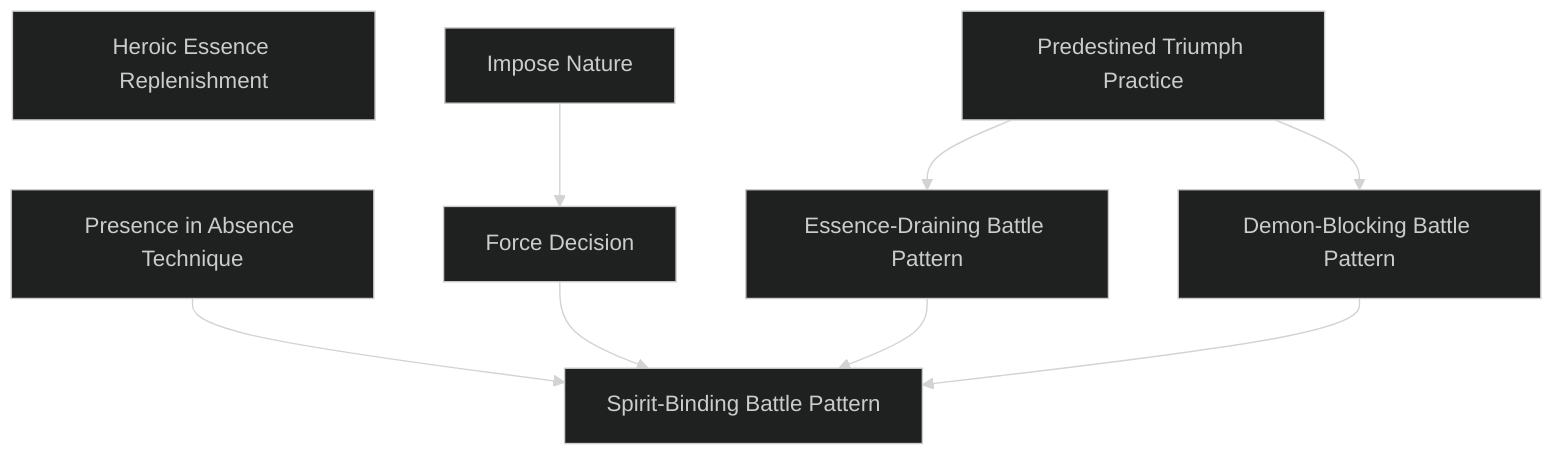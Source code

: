 ---
config:
  theme: dark
---
flowchart TD

    heroic_essence_replenishment[Heroic Essence Replenishment]
    click heroic_essence_replenishment callback "
        Heroic Essence Replenishment<br>
        <br>
        Cost: None<br>
        Duration: Permanent<br>
        Type: Special<br>
        Minimum Presence: 1<br>
        Minimum Essence: 2<br>
        Prerequisite Charms: None<br>
        <br>
        In her moments of greatest accomplishment, the
        force of an exultant Sidereal's will allows her to siphon
        Essence from the world. This Charm draws on her ability
        to single-handedly remake the world in the shape she
        favors and dominate those hostile to herself and her
        cause. Immediately after a successful roll using Valor or
        immediately after a Presence roll that bent an enemy to
        her will, the Exalt regains twice her Valor in motes of
        Essence, up to her normal maximum. There is no cost to
        use this Charm's effects — learning this Charm simply
        enhances the Exalt's capabilities.
        "

    presence_in_absence_technique[Presence in Absence Technique]
    click presence_in_absence_technique callback "
        Presence in Absence Technique<br>
        <br>
        Cost: 5 motes<br>
        Duration: Instant<br>
        Type: Simple<br>
        Minimum Presence: 2<br>
        Minimum Essence: 1<br>
        Prerequisite Charms: None<br>
        <br>
        The character impresses the fervent force of his
        personality on another person's future. When next the
        target finds himself in a specified circumstance, the
        Sidereal can use Performance, Presence or Socialize as if
        the Exalt were there. His player makes a single Ability
        roll, which Charms cannot augment. This uses the target's
        actions as a medium but does not change those actions —
        rather, it gives them an unexpected emotional resonance
        and unusual connotations. For example, the target could
        enter the court of a king of thieves and discover that her
        actions inadvertently comprise a Presence roll to con-
        vince that court that she must die. Using this Charm
        voids any previous Presence in Absence Technique effects
        on the target. The Sidereals cannot annotate a
        single person's destiny with dozens of future rolls.
        "

    impose_nature[Impose Nature]
    click impose_nature callback "
        Impose Nature<br>
        <br>
        Cost: 3 motes
        Duration: Indefinite
        Type: Simple
        Minimum Presence: 4
        Minimum Essence: 2
        Prerequisite Charms: None
        The character blesses a single creature with her
        personal sign, making a ghostly imprint of the character's
        Caste Mark on the target's left palm. The target gains the
        Sidereal's Nature in addition to his own. Both Natures
        are equally strong, and both help the target regain
        Willpower. The target proceeds normally, given that he
        has discovered an entirely new kind of joy/self-satisfaction,
        and while generally inclined to follow both Natures,
        does not need to give either precedence.
        "

    force_decision[Force Decision]
    impose_nature --> force_decision
    click force_decision callback "
        Force Decision<br>
        <br>
        Cost: 5 motes, 1 Willpower<br>
        Duration: Instant<br>
        Type: Simple<br>
        Minimum Presence: 3<br>
        Minimum Essence: 2<br>
        Prerequisite Charms: Impose Nature<br>
        <br>
        This Charm allows the Sidereal to channel Essence
        into another being briefly, forcing him to make the
        decision the Sidereal desires. The Sidereal's player makes
        a Manipulation + Presence roll with a difficulty equal to
        the target's Essence. Success indicates that the target
        will make the decision the Sidereal desires.
        "

    predestined_triumph_practice[Predestined Triumph Practice]
    click predestined_triumph_practice callback "
        Predestined Triumph Practice<br>
        <br>
        Cost: 8 motes, 1 Willpower<br>
        Duration: One battle<br>
        Type: Simple<br>
        Minimum Presence: 4<br>
        Minimum Essence: 3<br>
        Prerequisite Charms: None<br>
        <br>
        This Charm gives the character supernatural acu-
        men and insight when planning a battle. It functions
        automatically when the Sidereal commands the troops
        herself. Otherwise, it requires a Charisma + Presence roll
        to properly convey the Sidereal's ideas to the leader of
        the side she favors. This roll has difficulty 1 for a coop-
        erative leader, difficulty 3 for a leader who does not trust
        the Sidereal and difficulty 5 if the leader is actively
        unwilling to accept the Sidereal's advice.<br>
        Fighting those blessed by a Sidereal's insight is
        difficult. If the Exalt succeeds, opponents suffer a one-die
        penalty to their dice pools for both attacking and defend-
        ing against the troops. Sidereal Exalted can always use
        their Compassion with this Charm.
        "

    essence_draining_battle_pattern[Essence-Draining Battle Pattern]
    predestined_triumph_practice --> essence_draining_battle_pattern
    click essence_draining_battle_pattern callback "
        Essence-Draining Battle Pattern<br>
        <br>
        Cost: 8 motes<br>
        Duration: Until the relevant battle ends<br>
        Type: Simple<br>
        Minimum Presence: 5<br>
        Minimum Essence: 3<br>
        Prerequisite Charms: Predestined Triumph Practice<br>
        <br>
        Having applied the Predestined Triumph Practice,
        the character may encourage his troops to fight in the
        Essence-Draining Battle Pattern. Their elegant maneuvering
        dams, blocks and diverts the flows of Essence that
        oppose them.<br>
        At any time while planning an impending battle,
        the character can elect to use this Charm. When the
        battle begins, the player rolls the Sidereal's Intelligence
        + Presence to measure the character's efficiency in
        designing the pattern and the troops' ability to follow it.
        The maximum number of successes achievable equals
        the Exalt's permanent Essence. Any further successes are
        lost. The pattern has a Perfection rating equal to this
        final number of successes.<br>
        One Exalt or 20 unExalted warriors can spend an
        action to enact part of the Sidereal's battle plan. The
        altered Essence flows of the battlefield pour 1 mote of
        temporary Essence into each character enacting the
        plan. In addition, they each add the pattern's Perfection
        to the Essence cost of Charms and sorcery used by their
        opponents. Any number of characters can take this
        action in a given turn, each further increasing the
        difficulty of hostile magic. However, this cannot more
        than double the cost for a Charm or spell. The Essence-
        Draining Battle Pattern affects any hostile Charm or
        sorcery that either originates upon the battlefield or has
        direct effects there.<br>
        For example, if the character has Essence 5, and his
        player rolls five or more successes, and six Dragon-
        Blooded under his command fight in the Essence-Draining
        Battle Pattern, Charms and sorcery used against the
        character's forces cost up to 30 motes extra. Sledgehammer
        Fist Punch costs 8 motes instead of 3. Rain of Doom
        costs 90 motes instead of 60. Once upon a time, legions
        of well-advised Dragon-Blooded used this power to con-
        strain even the horrible power of the Primordials.<br>
        An army may only enact one Battle Pattern-type
        Charm. Sidereal Exalted can always use their Compassion
        with this Charm.
        "

    demon_blocking_battle_pattern[Demon-Blocking Battle Pattern]
    predestined_triumph_practice --> demon_blocking_battle_pattern
    click demon_blocking_battle_pattern callback "
        Demon-Blocking Battle Pattern<br>
        <br>
        Cost: 8 motes<br>
        Duration: Until the relevant battle ends<br>
        Type: Simple<br>
        Minimum Presence: 5<br>
        Minimum Essence: 3<br>
        Prerequisite Charms: Predestined Triumph Practice<br>
        <br>
        Having applied the Predestined Triumph Practice,
        the character may encourage her troops to fight in the
        Demon-Blocking Battle Pattern. Their formations are
        attuned to the disruptions in fate that the creatures of
        Malfeas and the Underworld embody, and by mirroring
        and twisting that disruption, the warriors can keep the
        threads of fate running straight and true.<br>
        The character invokes this Charm exactly as with
        the Essence-Draining Battle Pattern. One Exalt or 20
        unExalted warriors can spend an action to enact part of
        the pattern, imposing a general dice-pool penalty on an
        inhabitant of Malfeas or the Underworld equal to the
        pattern's Perfection. This cannot reduce the victim's
        pool below O before the use of Charms.<br>
        An army may only enact one Battle Pattern-type
        Charm. Sidereal Exalted can always use their Compas-
        sion with this Charm.
        "

    spirit_binding_battle_pattern[Spirit-Binding Battle Pattern]
    presence_in_absence_technique --> spirit_binding_battle_pattern
    force_decision --> spirit_binding_battle_pattern
    essence_draining_battle_pattern --> spirit_binding_battle_pattern
    demon_blocking_battle_pattern --> spirit_binding_battle_pattern
    click spirit_binding_battle_pattern callback "
        Spirit-Binding Battle Pattern<br>
        <br>
        Cost: 10 motes, 1 Willpower, 1 health level<br>
        Duration: Until the relevant battle ends<br>
        Type: Simple<br>
        Minimum Presence: 5<br>
        Minimum Essence: 3<br>
        Prerequisite Charms: Presence in Absence Technique, Force Decision, Essence-Draining Battle Pattern, Demon-Blocking Battle Pattern<br>
        <br>
        This Charm uses a prayer strip marked with the
        scripture of the Maiden at War. The character first
        applies the Predestined Triumph Practice and then burns
        the prayer strip. Only the symbols on it remain, drifting
        on the wind as letters of blood and smoke.<br>
        The Charm takes effect once the battle begins. The
        Sidereal names a spirit or elemental she hopes to call and
        bind. The Sidereal's location and invocation immediately
        becomes obvious to the spirit, wherever it may be.
        If the Sidereal uses this Charm unassisted, the spirit's
        maximum Essence is 5. However, up to one Sidereal of
        each other caste can support her, participating in the
        planning. They need not have the Charm themselves.
        Each adds 1 to the maximum summonable Essence.<br>
        The dice pool for summoning and binding the spirit
        starts at O. The death of one Exalted or 20 unExalted
        warriors on the Sidereal's side adds one die to this pool.
        Whenever the Exalt finds this dice pool satisfactory, the
        player rolls against the spirit's Essence. Success binds the
        spirit to grant whatsoever favor the character demands
        and exact no retribution — or to serve her for a year and
        a day, later taking whatever revenge it chooses. (Elder
        spirits often consider killing the Sidereal Exalted too
        crude a revenge, instead seeking to impose an equally
        demeaning slavery upon them.) Suicide and favors tantamount
        to it are outside the limits of this agreement.<br>
        An army may only enact one Battle Pattern-type
        Charm. Sidereal Exalted can always use their Conviction
        with this Charm.
        "